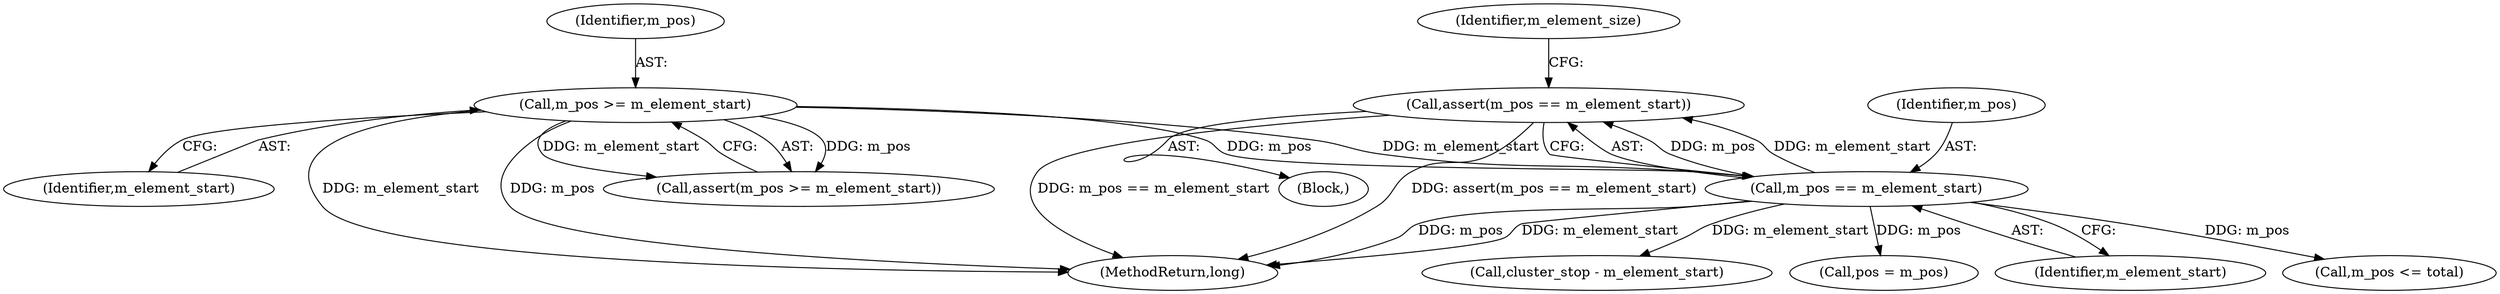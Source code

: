 digraph "1_Android_04839626ed859623901ebd3a5fd483982186b59d_155@API" {
"1000149" [label="(Call,assert(m_pos == m_element_start))"];
"1000150" [label="(Call,m_pos == m_element_start)"];
"1000140" [label="(Call,m_pos >= m_element_start)"];
"1000136" [label="(Block,)"];
"1000152" [label="(Identifier,m_element_start)"];
"1000191" [label="(Call,m_pos <= total)"];
"1000683" [label="(Call,cluster_stop - m_element_start)"];
"1000155" [label="(Identifier,m_element_size)"];
"1000141" [label="(Identifier,m_pos)"];
"1000139" [label="(Call,assert(m_pos >= m_element_start))"];
"1000688" [label="(MethodReturn,long)"];
"1000140" [label="(Call,m_pos >= m_element_start)"];
"1000142" [label="(Identifier,m_element_start)"];
"1000149" [label="(Call,assert(m_pos == m_element_start))"];
"1000151" [label="(Identifier,m_pos)"];
"1000194" [label="(Call,pos = m_pos)"];
"1000150" [label="(Call,m_pos == m_element_start)"];
"1000149" -> "1000136"  [label="AST: "];
"1000149" -> "1000150"  [label="CFG: "];
"1000150" -> "1000149"  [label="AST: "];
"1000155" -> "1000149"  [label="CFG: "];
"1000149" -> "1000688"  [label="DDG: assert(m_pos == m_element_start)"];
"1000149" -> "1000688"  [label="DDG: m_pos == m_element_start"];
"1000150" -> "1000149"  [label="DDG: m_pos"];
"1000150" -> "1000149"  [label="DDG: m_element_start"];
"1000150" -> "1000152"  [label="CFG: "];
"1000151" -> "1000150"  [label="AST: "];
"1000152" -> "1000150"  [label="AST: "];
"1000150" -> "1000688"  [label="DDG: m_pos"];
"1000150" -> "1000688"  [label="DDG: m_element_start"];
"1000140" -> "1000150"  [label="DDG: m_pos"];
"1000140" -> "1000150"  [label="DDG: m_element_start"];
"1000150" -> "1000191"  [label="DDG: m_pos"];
"1000150" -> "1000194"  [label="DDG: m_pos"];
"1000150" -> "1000683"  [label="DDG: m_element_start"];
"1000140" -> "1000139"  [label="AST: "];
"1000140" -> "1000142"  [label="CFG: "];
"1000141" -> "1000140"  [label="AST: "];
"1000142" -> "1000140"  [label="AST: "];
"1000139" -> "1000140"  [label="CFG: "];
"1000140" -> "1000688"  [label="DDG: m_element_start"];
"1000140" -> "1000688"  [label="DDG: m_pos"];
"1000140" -> "1000139"  [label="DDG: m_pos"];
"1000140" -> "1000139"  [label="DDG: m_element_start"];
}

